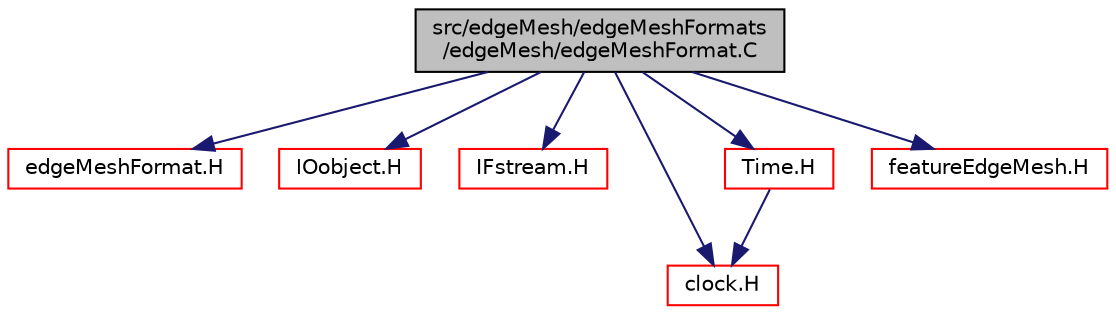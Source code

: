 digraph "src/edgeMesh/edgeMeshFormats/edgeMesh/edgeMeshFormat.C"
{
  bgcolor="transparent";
  edge [fontname="Helvetica",fontsize="10",labelfontname="Helvetica",labelfontsize="10"];
  node [fontname="Helvetica",fontsize="10",shape=record];
  Node1 [label="src/edgeMesh/edgeMeshFormats\l/edgeMesh/edgeMeshFormat.C",height=0.2,width=0.4,color="black", fillcolor="grey75", style="filled", fontcolor="black"];
  Node1 -> Node2 [color="midnightblue",fontsize="10",style="solid",fontname="Helvetica"];
  Node2 [label="edgeMeshFormat.H",height=0.2,width=0.4,color="red",URL="$a05092.html"];
  Node1 -> Node3 [color="midnightblue",fontsize="10",style="solid",fontname="Helvetica"];
  Node3 [label="IOobject.H",height=0.2,width=0.4,color="red",URL="$a07931.html"];
  Node1 -> Node4 [color="midnightblue",fontsize="10",style="solid",fontname="Helvetica"];
  Node4 [label="IFstream.H",height=0.2,width=0.4,color="red",URL="$a07955.html"];
  Node1 -> Node5 [color="midnightblue",fontsize="10",style="solid",fontname="Helvetica"];
  Node5 [label="clock.H",height=0.2,width=0.4,color="red",URL="$a08335.html"];
  Node1 -> Node6 [color="midnightblue",fontsize="10",style="solid",fontname="Helvetica"];
  Node6 [label="Time.H",height=0.2,width=0.4,color="red",URL="$a08037.html"];
  Node6 -> Node5 [color="midnightblue",fontsize="10",style="solid",fontname="Helvetica"];
  Node1 -> Node7 [color="midnightblue",fontsize="10",style="solid",fontname="Helvetica"];
  Node7 [label="featureEdgeMesh.H",height=0.2,width=0.4,color="red",URL="$a05127.html"];
}

